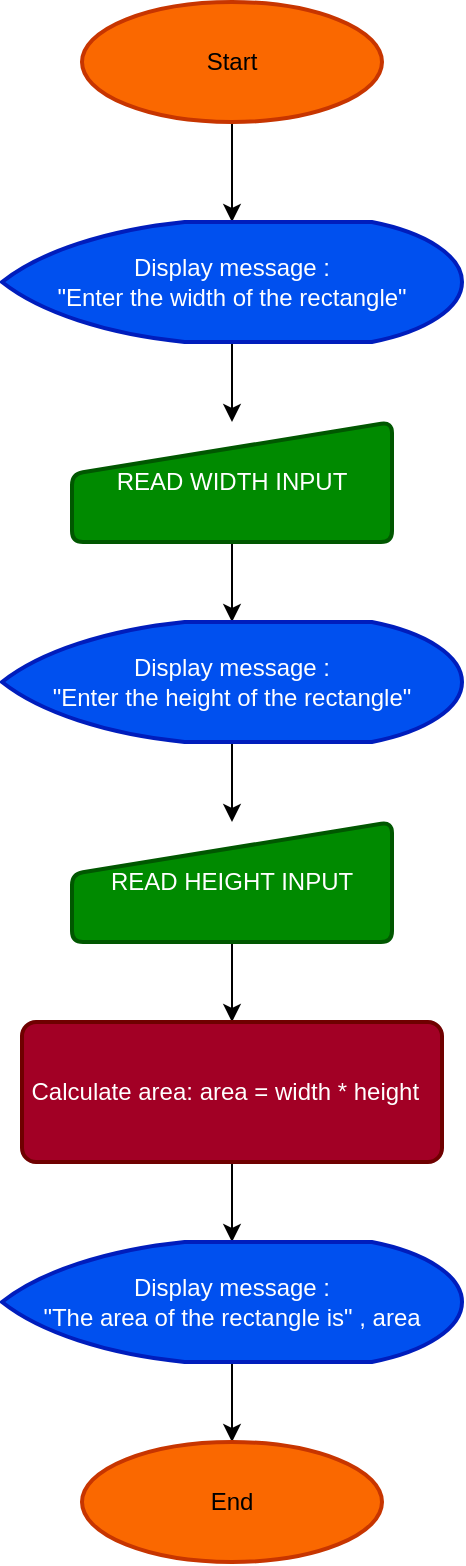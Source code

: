 <mxfile>
    <diagram id="WoYVAnFRQdRmoO33hcQ7" name="Page-1">
        <mxGraphModel dx="1378" dy="934" grid="1" gridSize="10" guides="1" tooltips="1" connect="1" arrows="1" fold="1" page="1" pageScale="1" pageWidth="850" pageHeight="1100" math="0" shadow="0">
            <root>
                <mxCell id="0"/>
                <mxCell id="1" parent="0"/>
                <mxCell id="4" value="" style="edgeStyle=none;html=1;" edge="1" parent="1" source="2" target="3">
                    <mxGeometry relative="1" as="geometry"/>
                </mxCell>
                <mxCell id="2" value="Start" style="strokeWidth=2;html=1;shape=mxgraph.flowchart.start_1;whiteSpace=wrap;fillColor=#fa6800;fontColor=#000000;strokeColor=#C73500;" vertex="1" parent="1">
                    <mxGeometry x="350" y="160" width="150" height="60" as="geometry"/>
                </mxCell>
                <mxCell id="13" value="" style="edgeStyle=none;html=1;" edge="1" parent="1" source="3" target="6">
                    <mxGeometry relative="1" as="geometry"/>
                </mxCell>
                <mxCell id="3" value="Display message :&lt;br&gt;&quot;Enter the width of the rectangle&quot;" style="strokeWidth=2;html=1;shape=mxgraph.flowchart.display;whiteSpace=wrap;fillColor=#0050ef;fontColor=#ffffff;strokeColor=#001DBC;" vertex="1" parent="1">
                    <mxGeometry x="310" y="270" width="230" height="60" as="geometry"/>
                </mxCell>
                <mxCell id="14" value="" style="edgeStyle=none;html=1;" edge="1" parent="1" source="6" target="7">
                    <mxGeometry relative="1" as="geometry"/>
                </mxCell>
                <mxCell id="6" value="&lt;div style=&quot;&quot;&gt;&lt;span style=&quot;background-color: initial;&quot;&gt;READ WIDTH INPUT&lt;/span&gt;&lt;/div&gt;" style="html=1;strokeWidth=2;shape=manualInput;whiteSpace=wrap;rounded=1;size=26;arcSize=11;align=center;fillColor=#008a00;fontColor=#ffffff;strokeColor=#005700;" vertex="1" parent="1">
                    <mxGeometry x="345" y="370" width="160" height="60" as="geometry"/>
                </mxCell>
                <mxCell id="15" value="" style="edgeStyle=none;html=1;" edge="1" parent="1" source="7" target="9">
                    <mxGeometry relative="1" as="geometry"/>
                </mxCell>
                <mxCell id="7" value="Display message :&lt;br&gt;&quot;Enter the height of the rectangle&quot;" style="strokeWidth=2;html=1;shape=mxgraph.flowchart.display;whiteSpace=wrap;fillColor=#0050ef;fontColor=#ffffff;strokeColor=#001DBC;" vertex="1" parent="1">
                    <mxGeometry x="310" y="470" width="230" height="60" as="geometry"/>
                </mxCell>
                <mxCell id="16" value="" style="edgeStyle=none;html=1;" edge="1" parent="1" source="9" target="10">
                    <mxGeometry relative="1" as="geometry"/>
                </mxCell>
                <mxCell id="9" value="&lt;div style=&quot;&quot;&gt;&lt;span style=&quot;background-color: initial;&quot;&gt;READ HEIGHT INPUT&lt;/span&gt;&lt;/div&gt;" style="html=1;strokeWidth=2;shape=manualInput;whiteSpace=wrap;rounded=1;size=26;arcSize=11;align=center;fillColor=#008a00;fontColor=#ffffff;strokeColor=#005700;" vertex="1" parent="1">
                    <mxGeometry x="345" y="570" width="160" height="60" as="geometry"/>
                </mxCell>
                <mxCell id="17" value="" style="edgeStyle=none;html=1;" edge="1" parent="1" source="10" target="11">
                    <mxGeometry relative="1" as="geometry"/>
                </mxCell>
                <mxCell id="10" value="Calculate area: area = width * height&amp;nbsp;&amp;nbsp;" style="rounded=1;whiteSpace=wrap;html=1;absoluteArcSize=1;arcSize=14;strokeWidth=2;fillColor=#a20025;fontColor=#ffffff;strokeColor=#6F0000;" vertex="1" parent="1">
                    <mxGeometry x="320" y="670" width="210" height="70" as="geometry"/>
                </mxCell>
                <mxCell id="18" value="" style="edgeStyle=none;html=1;" edge="1" parent="1" source="11" target="12">
                    <mxGeometry relative="1" as="geometry"/>
                </mxCell>
                <mxCell id="11" value="Display message :&lt;br&gt;&quot;The area of the rectangle is&quot; , area" style="strokeWidth=2;html=1;shape=mxgraph.flowchart.display;whiteSpace=wrap;fillColor=#0050ef;fontColor=#ffffff;strokeColor=#001DBC;" vertex="1" parent="1">
                    <mxGeometry x="310" y="780" width="230" height="60" as="geometry"/>
                </mxCell>
                <mxCell id="12" value="End" style="strokeWidth=2;html=1;shape=mxgraph.flowchart.start_1;whiteSpace=wrap;fillColor=#fa6800;fontColor=#000000;strokeColor=#C73500;" vertex="1" parent="1">
                    <mxGeometry x="350" y="880" width="150" height="60" as="geometry"/>
                </mxCell>
            </root>
        </mxGraphModel>
    </diagram>
</mxfile>